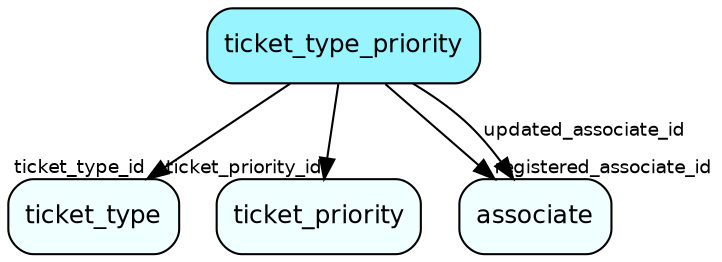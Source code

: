 digraph ticket_type_priority  {
node [shape = box style="rounded, filled" fontname = "Helvetica" fontsize = "12" ]
edge [fontname = "Helvetica" fontsize = "9"]

ticket_type_priority[fillcolor = "cadetblue1"]
ticket_type[fillcolor = "azure1"]
ticket_priority[fillcolor = "azure1"]
associate[fillcolor = "azure1"]
ticket_type_priority -> ticket_type [headlabel = "ticket_type_id"]
ticket_type_priority -> ticket_priority [headlabel = "ticket_priority_id"]
ticket_type_priority -> associate [headlabel = "registered_associate_id"]
ticket_type_priority -> associate [label = "updated_associate_id"]
}
